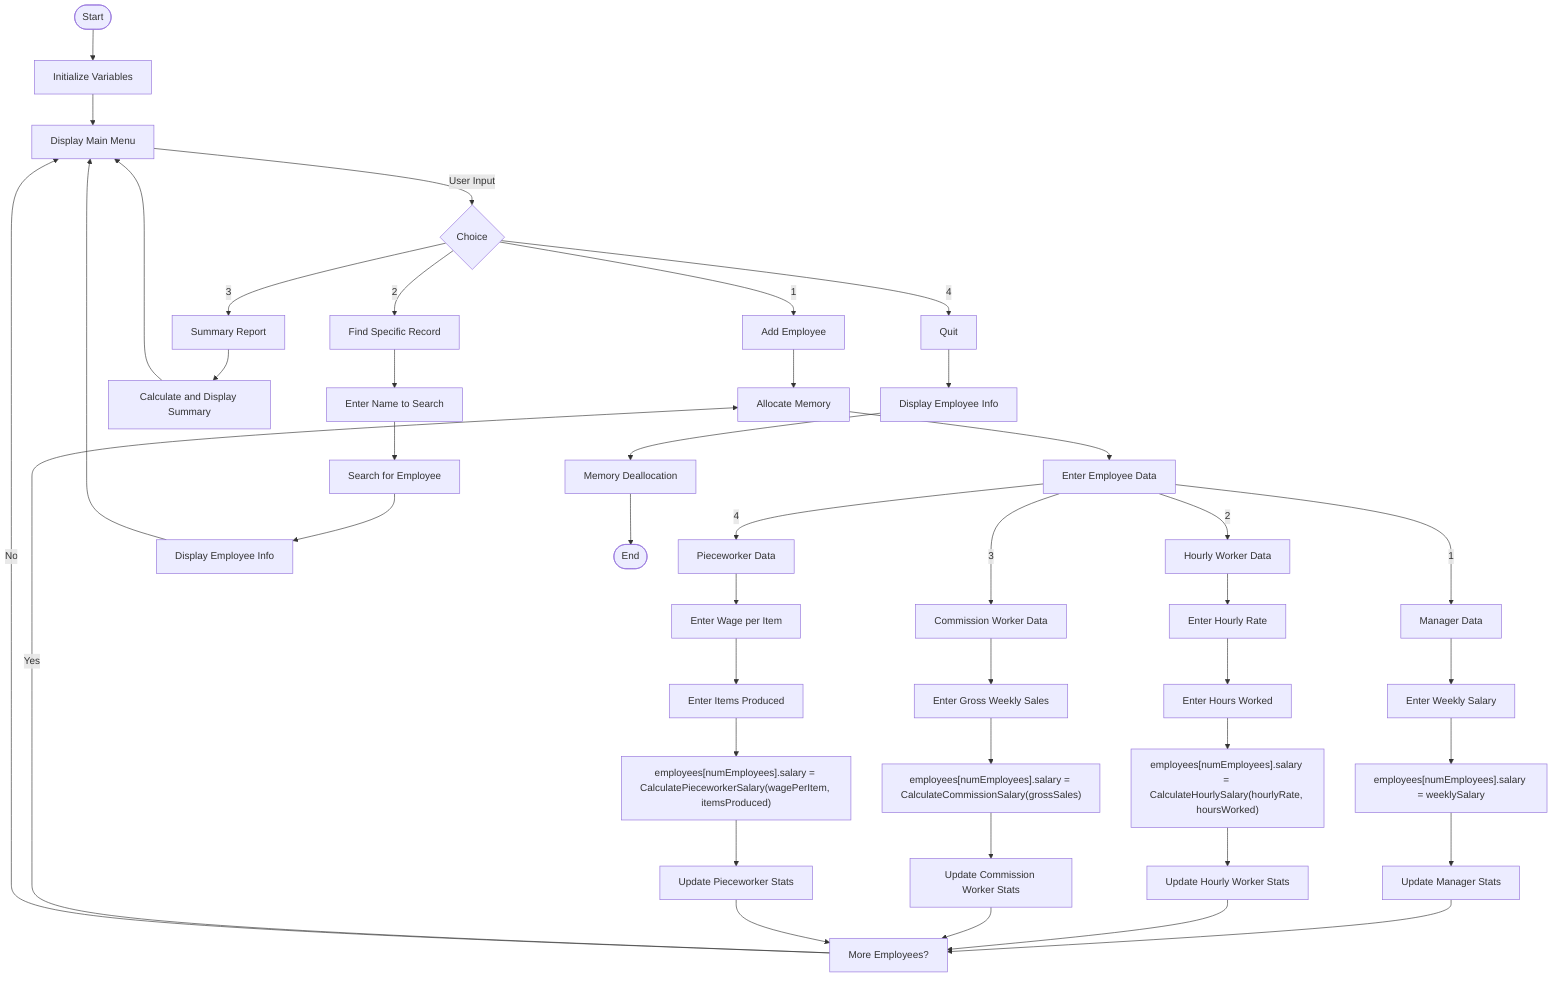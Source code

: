 flowchart TD;
    A([Start]) --> B["Initialize Variables"];
    B --> C["Display Main Menu"];
    C --> |User Input| D{Choice};
    D --> |1| E["Add Employee"];
    E --> F["Allocate Memory"];
    F --> G["Enter Employee Data"];
    G --> |1| H["Manager Data"];
    H --> I["Enter Weekly Salary"];
    I --> JJ["employees[numEmployees].salary = weeklySalary"];
    JJ --> J["Update Manager Stats"];
    J --> K["More Employees?"];
    K --> |Yes| F;
    K --> |No| C;
    G --> |2| L["Hourly Worker Data"];
    L --> M["Enter Hourly Rate"];
    M --> N["Enter Hours Worked"];
    N --> OO["employees[numEmployees].salary = CalculateHourlySalary(hourlyRate, hoursWorked)"];
    OO --> P["Update Hourly Worker Stats"];
    P --> K;
    G --> |3| Q["Commission Worker Data"];
    Q --> R["Enter Gross Weekly Sales"];
    R --> SS["employees[numEmployees].salary = CalculateCommissionSalary(grossSales)"];
    SS --> T["Update Commission Worker Stats"];
    T --> K;
    G --> |4| U["Pieceworker Data"];
    U --> V["Enter Wage per Item"];
    V --> W["Enter Items Produced"];
    W --> WW["employees[numEmployees].salary = CalculatePieceworkerSalary(wagePerItem, itemsProduced)"];
    WW --> Y["Update Pieceworker Stats"];
    Y --> K;
    D --> |2| Z["Find Specific Record"];
    Z --> AA["Enter Name to Search"];
    AA --> BB["Search for Employee"];
    BB --> CC["Display Employee Info"];
    CC --> C;
    D --> |3| DD["Summary Report"];
    DD --> EE["Calculate and Display Summary"];
    EE --> C;
    D --> |4| FF["Quit"];
    FF --> GG["Display Employee Info"];
    GG --> HH["Memory Deallocation"];
    HH --> II([End]);